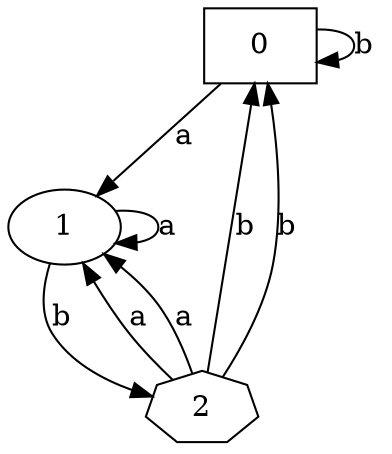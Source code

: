 digraph A { 
0[ shape = "box" ];
2[ shape = "septagon" ];
0 -> 0[ label = "b "];
0 -> 1[ label = "a "];
1 -> 1[ label = "a "];
1 -> 2[ label = "b "];
2 -> 1[ label = "a "];
2 -> 0[ label = "b "];
2 -> 0[ label = "b "];
2 -> 1[ label = "a "];
 } 

